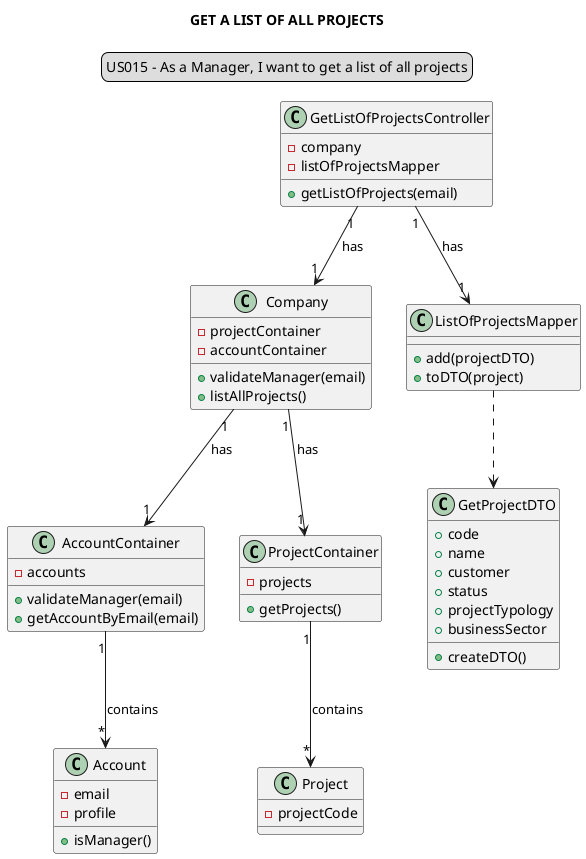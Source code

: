 @startuml

skinparam sequenceMessageAlign center
title GET A LIST OF ALL PROJECTS
legend top
US015 - As a Manager, I want to get a list of all projects
end legend

class "GetListOfProjectsController" {
-company
-listOfProjectsMapper
+getListOfProjects(email)
}

class "Company"{
-projectContainer
-accountContainer
+validateManager(email)
+listAllProjects()
}

class "AccountContainer"{
-accounts
+validateManager(email)
+getAccountByEmail(email)
}

class "Account"{
-email
-profile
+isManager()
}

class "ProjectContainer"{
-projects
+getProjects()
}

class "Project"{
-projectCode
}

class "ListOfProjectsMapper"{
+add(projectDTO)
+toDTO(project)
}

class "GetProjectDTO" {
+code
+name
+customer
+status
+projectTypology
+businessSector
+createDTO()
}

"GetListOfProjectsController" "1"-->"1" "Company": has
"GetListOfProjectsController" "1"-->"1" "ListOfProjectsMapper": has
"Company" "1"-->"1" "ProjectContainer": has
"Company" "1"-->"1" "AccountContainer": has
"AccountContainer" "1"-->"*" Account: contains
"ProjectContainer" "1"-->"*" Project: contains
"ListOfProjectsMapper" ..> "GetProjectDTO"
@enduml